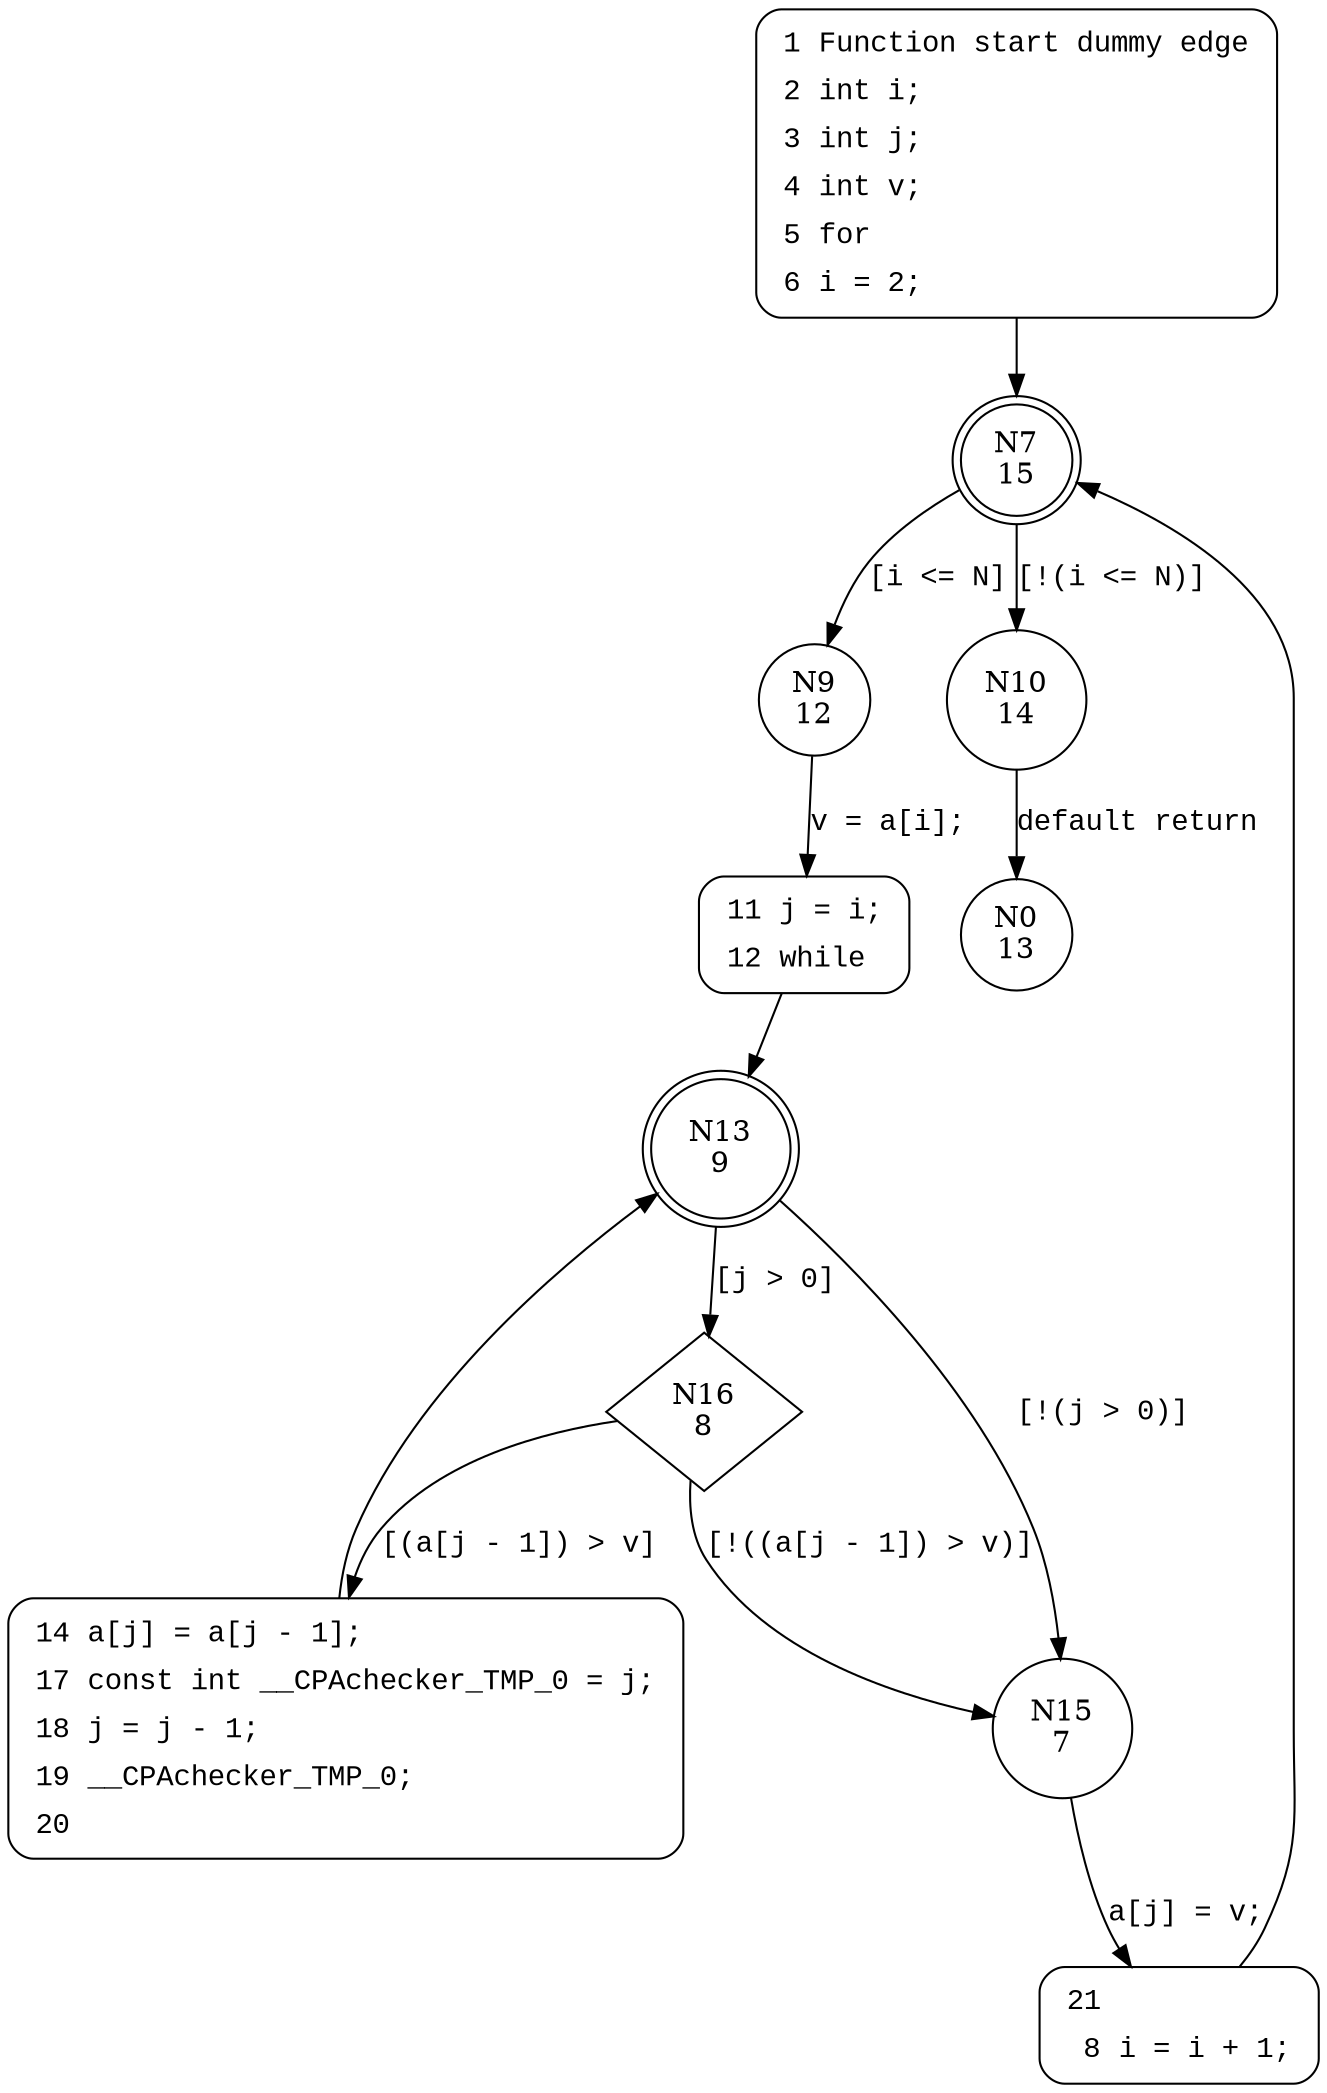 digraph insertion {
7 [shape="doublecircle" label="N7\n15"]
9 [shape="circle" label="N9\n12"]
10 [shape="circle" label="N10\n14"]
11 [shape="circle" label="N11\n11"]
13 [shape="doublecircle" label="N13\n9"]
16 [shape="diamond" label="N16\n8"]
15 [shape="circle" label="N15\n7"]
21 [shape="circle" label="N21\n6"]
14 [shape="circle" label="N14\n4"]
0 [shape="circle" label="N0\n13"]
1 [style="filled,bold" penwidth="1" fillcolor="white" fontname="Courier New" shape="Mrecord" label=<<table border="0" cellborder="0" cellpadding="3" bgcolor="white"><tr><td align="right">1</td><td align="left">Function start dummy edge</td></tr><tr><td align="right">2</td><td align="left">int i;</td></tr><tr><td align="right">3</td><td align="left">int j;</td></tr><tr><td align="right">4</td><td align="left">int v;</td></tr><tr><td align="right">5</td><td align="left">for</td></tr><tr><td align="right">6</td><td align="left">i = 2;</td></tr></table>>]
1 -> 7[label=""]
11 [style="filled,bold" penwidth="1" fillcolor="white" fontname="Courier New" shape="Mrecord" label=<<table border="0" cellborder="0" cellpadding="3" bgcolor="white"><tr><td align="right">11</td><td align="left">j = i;</td></tr><tr><td align="right">12</td><td align="left">while</td></tr></table>>]
11 -> 13[label=""]
21 [style="filled,bold" penwidth="1" fillcolor="white" fontname="Courier New" shape="Mrecord" label=<<table border="0" cellborder="0" cellpadding="3" bgcolor="white"><tr><td align="right">21</td><td align="left"></td></tr><tr><td align="right">8</td><td align="left">i = i + 1;</td></tr></table>>]
21 -> 7[label=""]
14 [style="filled,bold" penwidth="1" fillcolor="white" fontname="Courier New" shape="Mrecord" label=<<table border="0" cellborder="0" cellpadding="3" bgcolor="white"><tr><td align="right">14</td><td align="left">a[j] = a[j - 1];</td></tr><tr><td align="right">17</td><td align="left">const int __CPAchecker_TMP_0 = j;</td></tr><tr><td align="right">18</td><td align="left">j = j - 1;</td></tr><tr><td align="right">19</td><td align="left">__CPAchecker_TMP_0;</td></tr><tr><td align="right">20</td><td align="left"></td></tr></table>>]
14 -> 13[label=""]
7 -> 9 [label="[i <= N]" fontname="Courier New"]
7 -> 10 [label="[!(i <= N)]" fontname="Courier New"]
9 -> 11 [label="v = a[i];" fontname="Courier New"]
13 -> 16 [label="[j > 0]" fontname="Courier New"]
13 -> 15 [label="[!(j > 0)]" fontname="Courier New"]
15 -> 21 [label="a[j] = v;" fontname="Courier New"]
16 -> 14 [label="[(a[j - 1]) > v]" fontname="Courier New"]
16 -> 15 [label="[!((a[j - 1]) > v)]" fontname="Courier New"]
10 -> 0 [label="default return" fontname="Courier New"]
}